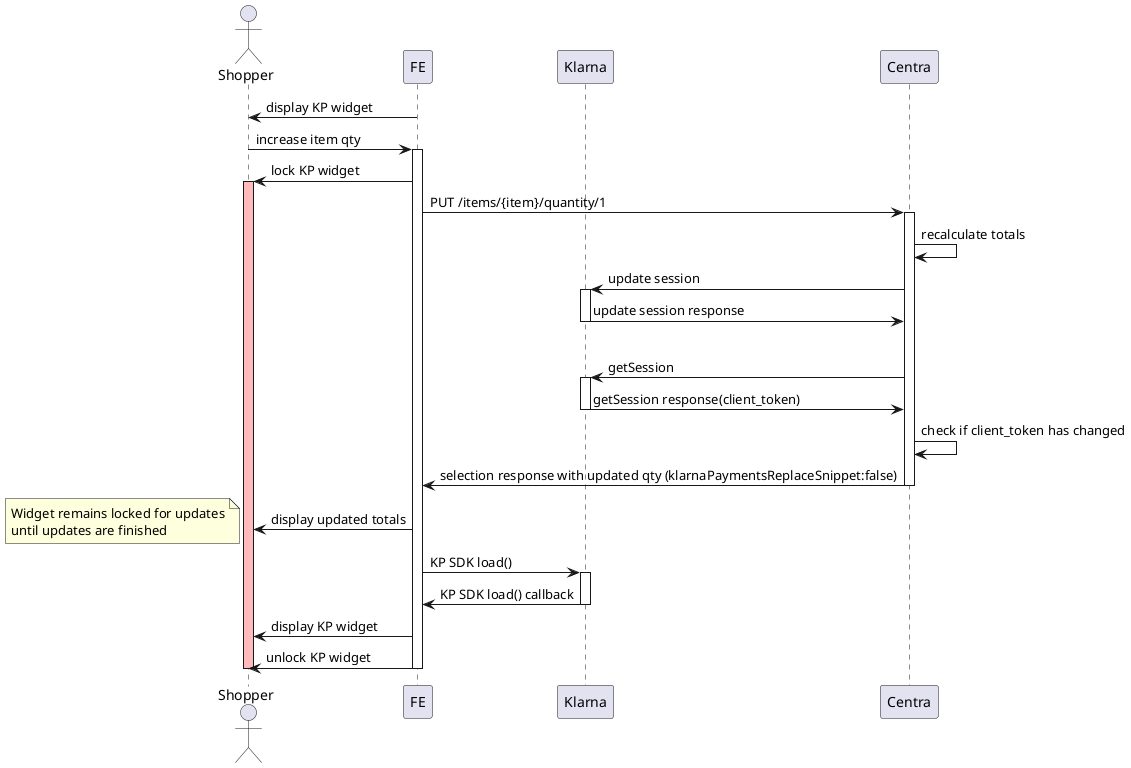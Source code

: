 @startuml
actor Shopper
participant FE
participant Klarna
participant Centra


FE -> Shopper: display KP widget
Shopper -> FE: increase item qty

activate FE
FE -> Shopper: lock KP widget



activate Shopper #FFBBBB


FE -> Centra: PUT /items/{item}/quantity/1
activate Centra
Centra -> Centra: recalculate totals

Centra -> Klarna: update session

activate Klarna
Klarna -> Centra: update session response
deactivate Klarna
|||
Centra -> Klarna: getSession
activate Klarna
Klarna -> Centra: getSession response(client_token)
deactivate Klarna
Centra -> Centra: check if client_token has changed
Centra -> FE: selection response with updated qty (klarnaPaymentsReplaceSnippet:false)
deactivate Centra
FE -> Shopper: display updated totals
note left : Widget remains locked for updates\nuntil updates are finished

FE -> Klarna: KP SDK load()
activate Klarna
Klarna -> FE: KP SDK load() callback
deactivate Klarna
FE -> Shopper: display KP widget
FE -> Shopper: unlock KP widget
deactivate Shopper
deactivate FE


@enduml
